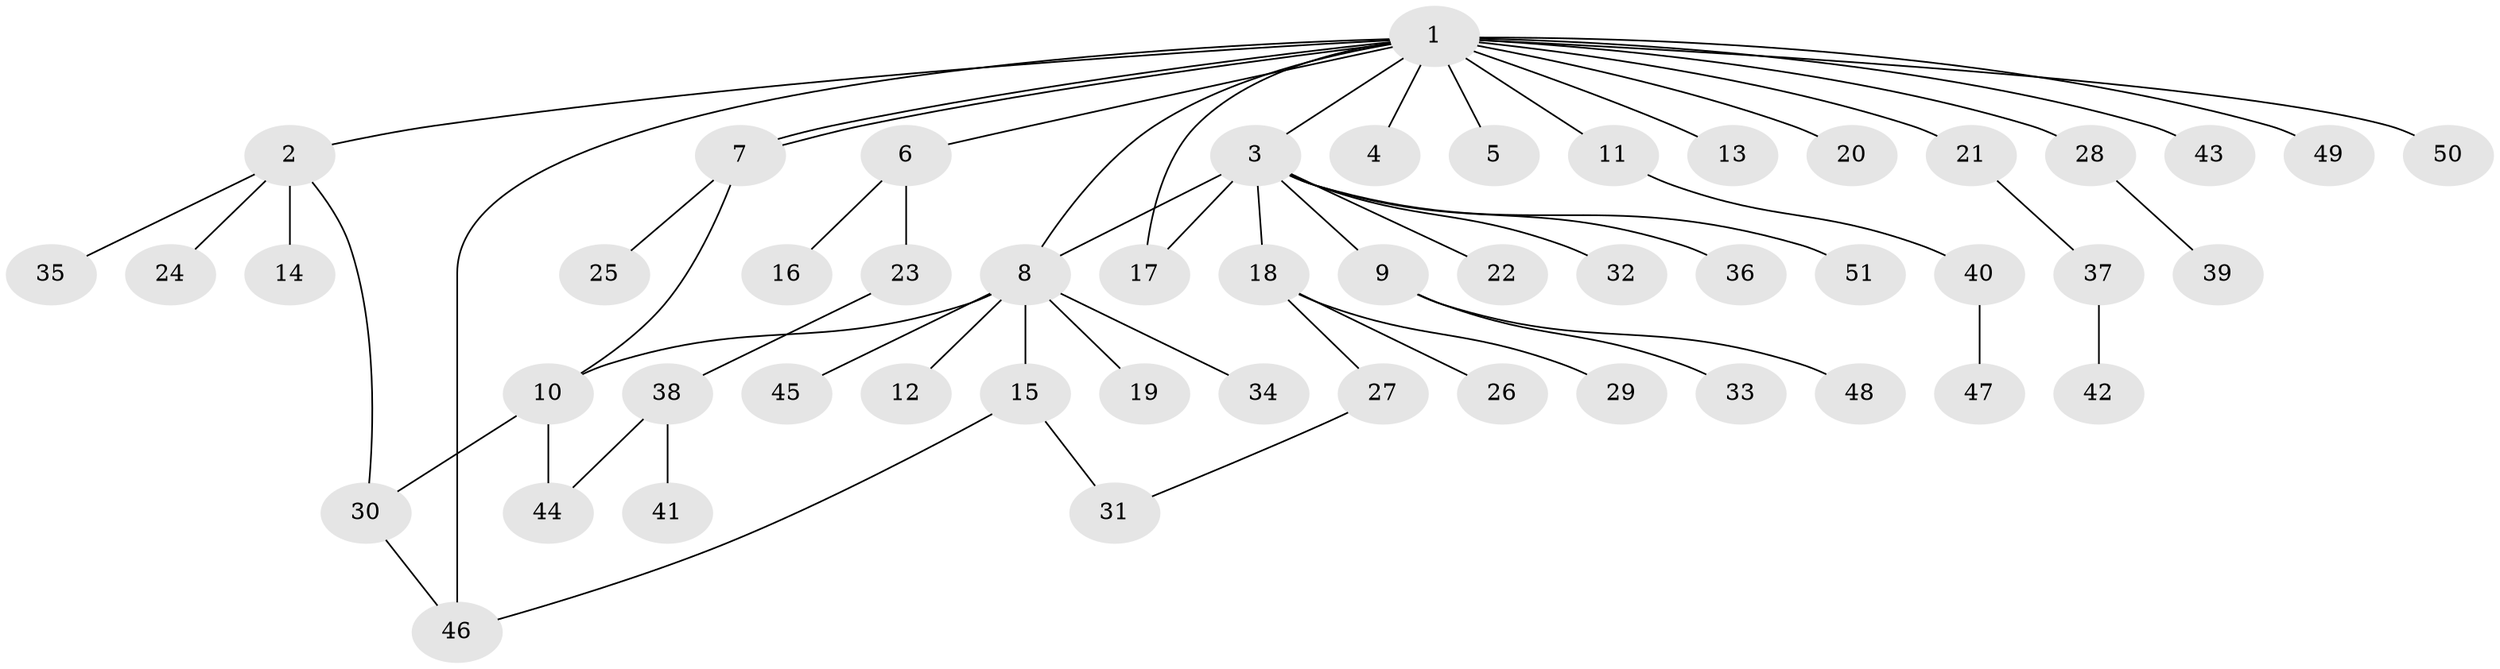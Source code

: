 // Generated by graph-tools (version 1.1) at 2025/49/03/09/25 03:49:51]
// undirected, 51 vertices, 59 edges
graph export_dot {
graph [start="1"]
  node [color=gray90,style=filled];
  1;
  2;
  3;
  4;
  5;
  6;
  7;
  8;
  9;
  10;
  11;
  12;
  13;
  14;
  15;
  16;
  17;
  18;
  19;
  20;
  21;
  22;
  23;
  24;
  25;
  26;
  27;
  28;
  29;
  30;
  31;
  32;
  33;
  34;
  35;
  36;
  37;
  38;
  39;
  40;
  41;
  42;
  43;
  44;
  45;
  46;
  47;
  48;
  49;
  50;
  51;
  1 -- 2;
  1 -- 3;
  1 -- 4;
  1 -- 5;
  1 -- 6;
  1 -- 7;
  1 -- 7;
  1 -- 8;
  1 -- 11;
  1 -- 13;
  1 -- 17;
  1 -- 20;
  1 -- 21;
  1 -- 28;
  1 -- 43;
  1 -- 46;
  1 -- 49;
  1 -- 50;
  2 -- 14;
  2 -- 24;
  2 -- 30;
  2 -- 35;
  3 -- 8;
  3 -- 9;
  3 -- 17;
  3 -- 18;
  3 -- 22;
  3 -- 32;
  3 -- 36;
  3 -- 51;
  6 -- 16;
  6 -- 23;
  7 -- 10;
  7 -- 25;
  8 -- 10;
  8 -- 12;
  8 -- 15;
  8 -- 19;
  8 -- 34;
  8 -- 45;
  9 -- 33;
  9 -- 48;
  10 -- 30;
  10 -- 44;
  11 -- 40;
  15 -- 31;
  15 -- 46;
  18 -- 26;
  18 -- 27;
  18 -- 29;
  21 -- 37;
  23 -- 38;
  27 -- 31;
  28 -- 39;
  30 -- 46;
  37 -- 42;
  38 -- 41;
  38 -- 44;
  40 -- 47;
}
